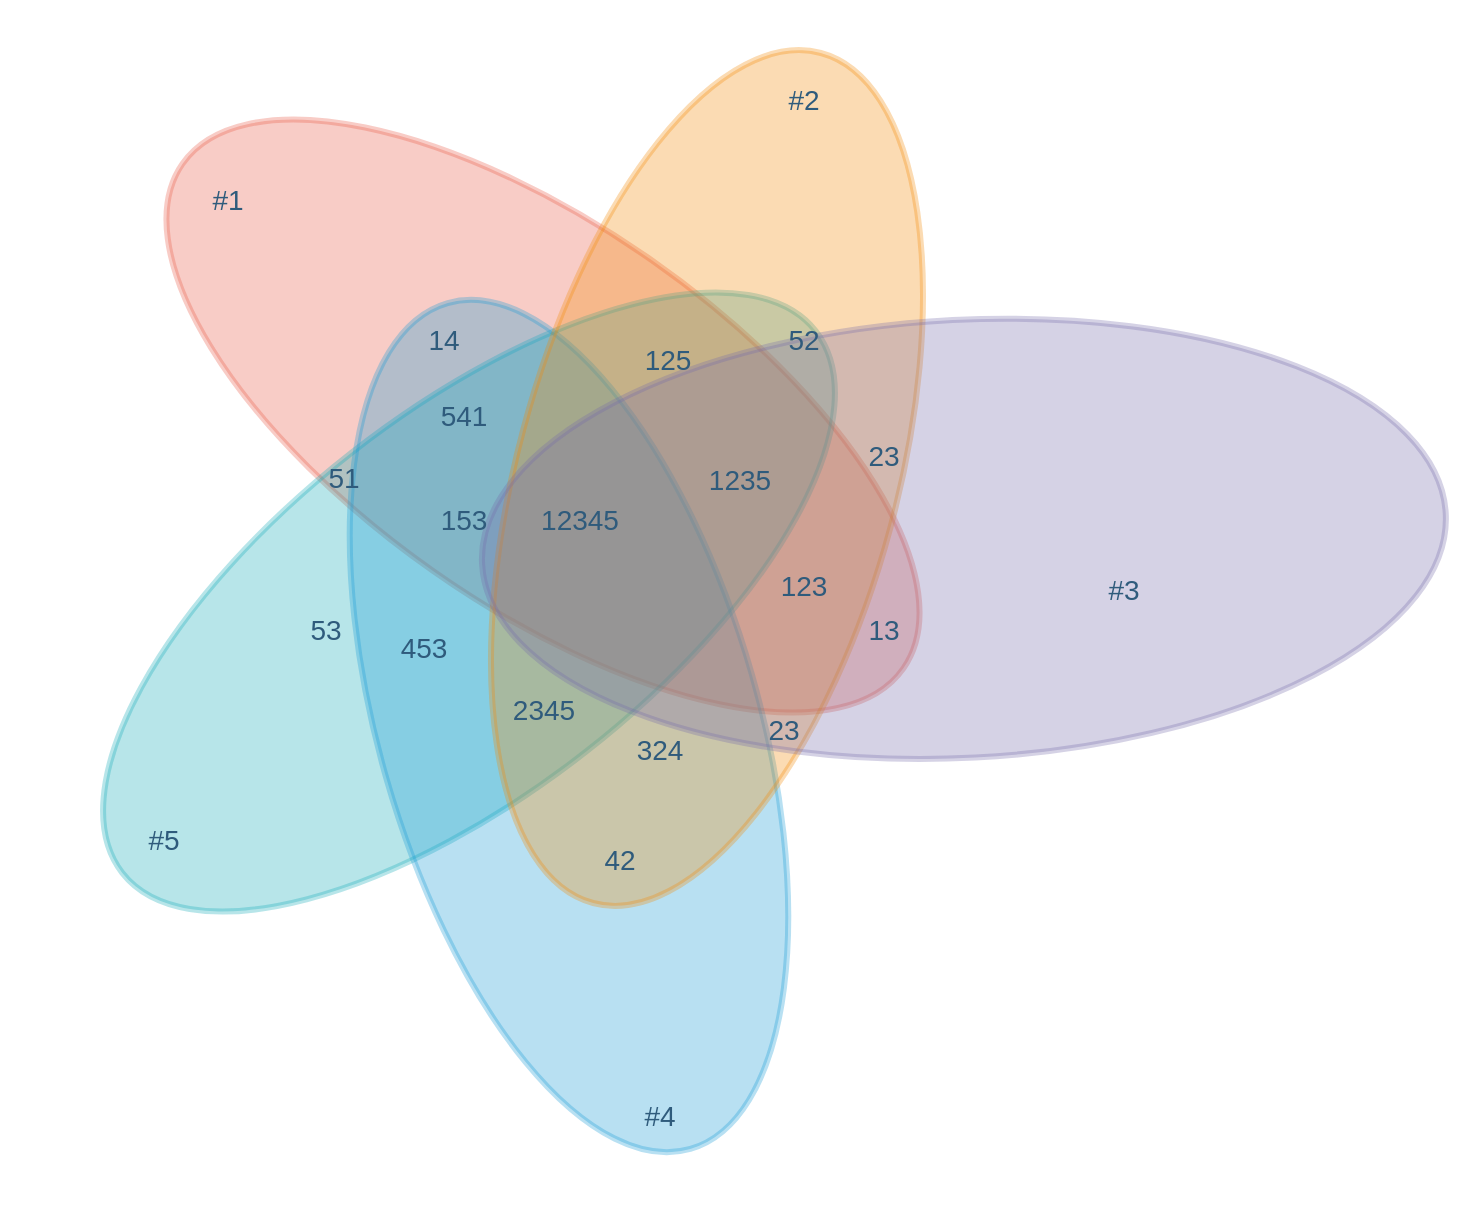 <mxfile version="15.4.1" type="github">
  <diagram id="3228e29e-7158-1315-38df-8450db1d8a1d" name="Page-1">
    <mxGraphModel dx="2062" dy="1122" grid="1" gridSize="10" guides="1" tooltips="1" connect="1" arrows="1" fold="1" page="1" pageScale="1" pageWidth="1169" pageHeight="827" background="none" math="0" shadow="0">
      <root>
        <mxCell id="0" />
        <mxCell id="1" parent="0" />
        <mxCell id="21565" value="" style="ellipse;whiteSpace=wrap;html=1;rounded=1;shadow=0;labelBackgroundColor=none;strokeColor=#e85642;strokeWidth=3;fillColor=#e85642;fontFamily=Helvetica;fontSize=14;fontColor=#2F5B7C;align=center;opacity=30;rotation=-145;" parent="1" vertex="1">
          <mxGeometry x="337.5" y="212" width="440" height="190" as="geometry" />
        </mxCell>
        <mxCell id="21566" value="" style="ellipse;whiteSpace=wrap;html=1;rounded=1;shadow=0;labelBackgroundColor=none;strokeColor=#12aab5;strokeWidth=3;fillColor=#12aab5;fontFamily=Helvetica;fontSize=14;fontColor=#2F5B7C;align=center;opacity=30;rotation=142;" parent="1" vertex="1">
          <mxGeometry x="300.5" y="305" width="440" height="190" as="geometry" />
        </mxCell>
        <mxCell id="21567" value="" style="ellipse;whiteSpace=wrap;html=1;rounded=1;shadow=0;labelBackgroundColor=none;strokeColor=#1699d3;strokeWidth=3;fillColor=#1699d3;fontFamily=Helvetica;fontSize=14;fontColor=#2F5B7C;align=center;opacity=30;rotation=74;" parent="1" vertex="1">
          <mxGeometry x="350.5" y="367" width="440" height="190" as="geometry" />
        </mxCell>
        <mxCell id="21568" value="" style="ellipse;whiteSpace=wrap;html=1;rounded=1;shadow=0;labelBackgroundColor=none;strokeColor=#F08705;strokeWidth=3;fillColor=#F08705;fontFamily=Helvetica;fontSize=14;fontColor=#2F5B7C;align=center;opacity=30;rotation=-75;" parent="1" vertex="1">
          <mxGeometry x="419.5" y="243" width="440" height="190" as="geometry" />
        </mxCell>
        <mxCell id="21569" value="" style="ellipse;whiteSpace=wrap;html=1;rounded=1;shadow=0;labelBackgroundColor=none;strokeColor=#736ca8;strokeWidth=3;fillColor=#736ca8;fontFamily=Helvetica;fontSize=14;fontColor=#2F5B7C;align=center;opacity=30;rotation=-3;" parent="1" vertex="1">
          <mxGeometry x="526.71" y="258.91" width="482.5" height="219" as="geometry" />
        </mxCell>
        <mxCell id="21570" value="#1" style="text;html=1;strokeColor=none;fillColor=none;align=center;verticalAlign=middle;whiteSpace=wrap;rounded=0;shadow=0;labelBackgroundColor=none;fontFamily=Helvetica;fontSize=14;fontColor=#2F5B7C;" parent="1" vertex="1">
          <mxGeometry x="379.5" y="189" width="40" height="20" as="geometry" />
        </mxCell>
        <mxCell id="21571" value="#2" style="text;html=1;strokeColor=none;fillColor=none;align=center;verticalAlign=middle;whiteSpace=wrap;rounded=0;shadow=0;labelBackgroundColor=none;fontFamily=Helvetica;fontSize=14;fontColor=#2F5B7C;" parent="1" vertex="1">
          <mxGeometry x="667.5" y="139" width="40" height="20" as="geometry" />
        </mxCell>
        <mxCell id="21572" value="#3" style="text;html=1;strokeColor=none;fillColor=none;align=center;verticalAlign=middle;whiteSpace=wrap;rounded=0;shadow=0;labelBackgroundColor=none;fontFamily=Helvetica;fontSize=14;fontColor=#2F5B7C;" parent="1" vertex="1">
          <mxGeometry x="827.5" y="384" width="40" height="20" as="geometry" />
        </mxCell>
        <mxCell id="21573" value="#4" style="text;html=1;strokeColor=none;fillColor=none;align=center;verticalAlign=middle;whiteSpace=wrap;rounded=0;shadow=0;labelBackgroundColor=none;fontFamily=Helvetica;fontSize=14;fontColor=#2F5B7C;" parent="1" vertex="1">
          <mxGeometry x="595.5" y="647" width="40" height="20" as="geometry" />
        </mxCell>
        <mxCell id="21574" value="#5" style="text;html=1;strokeColor=none;fillColor=none;align=center;verticalAlign=middle;whiteSpace=wrap;rounded=0;shadow=0;labelBackgroundColor=none;fontFamily=Helvetica;fontSize=14;fontColor=#2F5B7C;" parent="1" vertex="1">
          <mxGeometry x="347.5" y="509" width="40" height="20" as="geometry" />
        </mxCell>
        <mxCell id="21575" value="14" style="text;html=1;strokeColor=none;fillColor=none;align=center;verticalAlign=middle;whiteSpace=wrap;rounded=0;shadow=0;labelBackgroundColor=none;fontFamily=Helvetica;fontSize=14;fontColor=#2F5B7C;" parent="1" vertex="1">
          <mxGeometry x="487.5" y="259" width="40" height="20" as="geometry" />
        </mxCell>
        <mxCell id="21576" value="42" style="text;html=1;strokeColor=none;fillColor=none;align=center;verticalAlign=middle;whiteSpace=wrap;rounded=0;shadow=0;labelBackgroundColor=none;fontFamily=Helvetica;fontSize=14;fontColor=#2F5B7C;" parent="1" vertex="1">
          <mxGeometry x="575.5" y="519" width="40" height="20" as="geometry" />
        </mxCell>
        <mxCell id="21577" value="53" style="text;html=1;strokeColor=none;fillColor=none;align=center;verticalAlign=middle;whiteSpace=wrap;rounded=0;shadow=0;labelBackgroundColor=none;fontFamily=Helvetica;fontSize=14;fontColor=#2F5B7C;" parent="1" vertex="1">
          <mxGeometry x="428.5" y="404" width="40" height="20" as="geometry" />
        </mxCell>
        <mxCell id="21578" value="453" style="text;html=1;strokeColor=none;fillColor=none;align=center;verticalAlign=middle;whiteSpace=wrap;rounded=0;shadow=0;labelBackgroundColor=none;fontFamily=Helvetica;fontSize=14;fontColor=#2F5B7C;" parent="1" vertex="1">
          <mxGeometry x="477.5" y="413" width="40" height="20" as="geometry" />
        </mxCell>
        <mxCell id="21579" value="541" style="text;html=1;strokeColor=none;fillColor=none;align=center;verticalAlign=middle;whiteSpace=wrap;rounded=0;shadow=0;labelBackgroundColor=none;fontFamily=Helvetica;fontSize=14;fontColor=#2F5B7C;" parent="1" vertex="1">
          <mxGeometry x="497.5" y="297" width="40" height="20" as="geometry" />
        </mxCell>
        <mxCell id="21580" value="153" style="text;html=1;strokeColor=none;fillColor=none;align=center;verticalAlign=middle;whiteSpace=wrap;rounded=0;shadow=0;labelBackgroundColor=none;fontFamily=Helvetica;fontSize=14;fontColor=#2F5B7C;" parent="1" vertex="1">
          <mxGeometry x="497.5" y="349" width="40" height="20" as="geometry" />
        </mxCell>
        <mxCell id="21581" value="324" style="text;html=1;strokeColor=none;fillColor=none;align=center;verticalAlign=middle;whiteSpace=wrap;rounded=0;shadow=0;labelBackgroundColor=none;fontFamily=Helvetica;fontSize=14;fontColor=#2F5B7C;" parent="1" vertex="1">
          <mxGeometry x="595.5" y="464" width="40" height="20" as="geometry" />
        </mxCell>
        <mxCell id="21582" value="2345" style="text;html=1;strokeColor=none;fillColor=none;align=center;verticalAlign=middle;whiteSpace=wrap;rounded=0;shadow=0;labelBackgroundColor=none;fontFamily=Helvetica;fontSize=14;fontColor=#2F5B7C;" parent="1" vertex="1">
          <mxGeometry x="537.5" y="444" width="40" height="20" as="geometry" />
        </mxCell>
        <mxCell id="21583" value="13" style="text;html=1;strokeColor=none;fillColor=none;align=center;verticalAlign=middle;whiteSpace=wrap;rounded=0;shadow=0;labelBackgroundColor=none;fontFamily=Helvetica;fontSize=14;fontColor=#2F5B7C;" parent="1" vertex="1">
          <mxGeometry x="707.5" y="404" width="40" height="20" as="geometry" />
        </mxCell>
        <mxCell id="21584" value="1235" style="text;html=1;strokeColor=none;fillColor=none;align=center;verticalAlign=middle;whiteSpace=wrap;rounded=0;shadow=0;labelBackgroundColor=none;fontFamily=Helvetica;fontSize=14;fontColor=#2F5B7C;" parent="1" vertex="1">
          <mxGeometry x="635.5" y="329" width="40" height="20" as="geometry" />
        </mxCell>
        <mxCell id="21585" value="125" style="text;html=1;strokeColor=none;fillColor=none;align=center;verticalAlign=middle;whiteSpace=wrap;rounded=0;shadow=0;labelBackgroundColor=none;fontFamily=Helvetica;fontSize=14;fontColor=#2F5B7C;" parent="1" vertex="1">
          <mxGeometry x="599.5" y="269" width="40" height="20" as="geometry" />
        </mxCell>
        <mxCell id="21586" value="52" style="text;html=1;strokeColor=none;fillColor=none;align=center;verticalAlign=middle;whiteSpace=wrap;rounded=0;shadow=0;labelBackgroundColor=none;fontFamily=Helvetica;fontSize=14;fontColor=#2F5B7C;" parent="1" vertex="1">
          <mxGeometry x="667.5" y="259" width="40" height="20" as="geometry" />
        </mxCell>
        <mxCell id="21587" value="23" style="text;html=1;strokeColor=none;fillColor=none;align=center;verticalAlign=middle;whiteSpace=wrap;rounded=0;shadow=0;labelBackgroundColor=none;fontFamily=Helvetica;fontSize=14;fontColor=#2F5B7C;" parent="1" vertex="1">
          <mxGeometry x="657.5" y="454" width="40" height="20" as="geometry" />
        </mxCell>
        <mxCell id="21588" value="51" style="text;html=1;strokeColor=none;fillColor=none;align=center;verticalAlign=middle;whiteSpace=wrap;rounded=0;shadow=0;labelBackgroundColor=none;fontFamily=Helvetica;fontSize=14;fontColor=#2F5B7C;" parent="1" vertex="1">
          <mxGeometry x="437.5" y="328" width="40" height="20" as="geometry" />
        </mxCell>
        <mxCell id="21589" value="12345" style="text;html=1;strokeColor=none;fillColor=none;align=center;verticalAlign=middle;whiteSpace=wrap;rounded=0;shadow=0;labelBackgroundColor=none;fontFamily=Helvetica;fontSize=14;fontColor=#2F5B7C;" parent="1" vertex="1">
          <mxGeometry x="555.5" y="349" width="40" height="20" as="geometry" />
        </mxCell>
        <mxCell id="21590" value="123" style="text;html=1;strokeColor=none;fillColor=none;align=center;verticalAlign=middle;whiteSpace=wrap;rounded=0;shadow=0;labelBackgroundColor=none;fontFamily=Helvetica;fontSize=14;fontColor=#2F5B7C;" parent="1" vertex="1">
          <mxGeometry x="667.5" y="382" width="40" height="20" as="geometry" />
        </mxCell>
        <mxCell id="21591" value="23" style="text;html=1;strokeColor=none;fillColor=none;align=center;verticalAlign=middle;whiteSpace=wrap;rounded=0;shadow=0;labelBackgroundColor=none;fontFamily=Helvetica;fontSize=14;fontColor=#2F5B7C;" parent="1" vertex="1">
          <mxGeometry x="707.5" y="317" width="40" height="20" as="geometry" />
        </mxCell>
      </root>
    </mxGraphModel>
  </diagram>
</mxfile>

